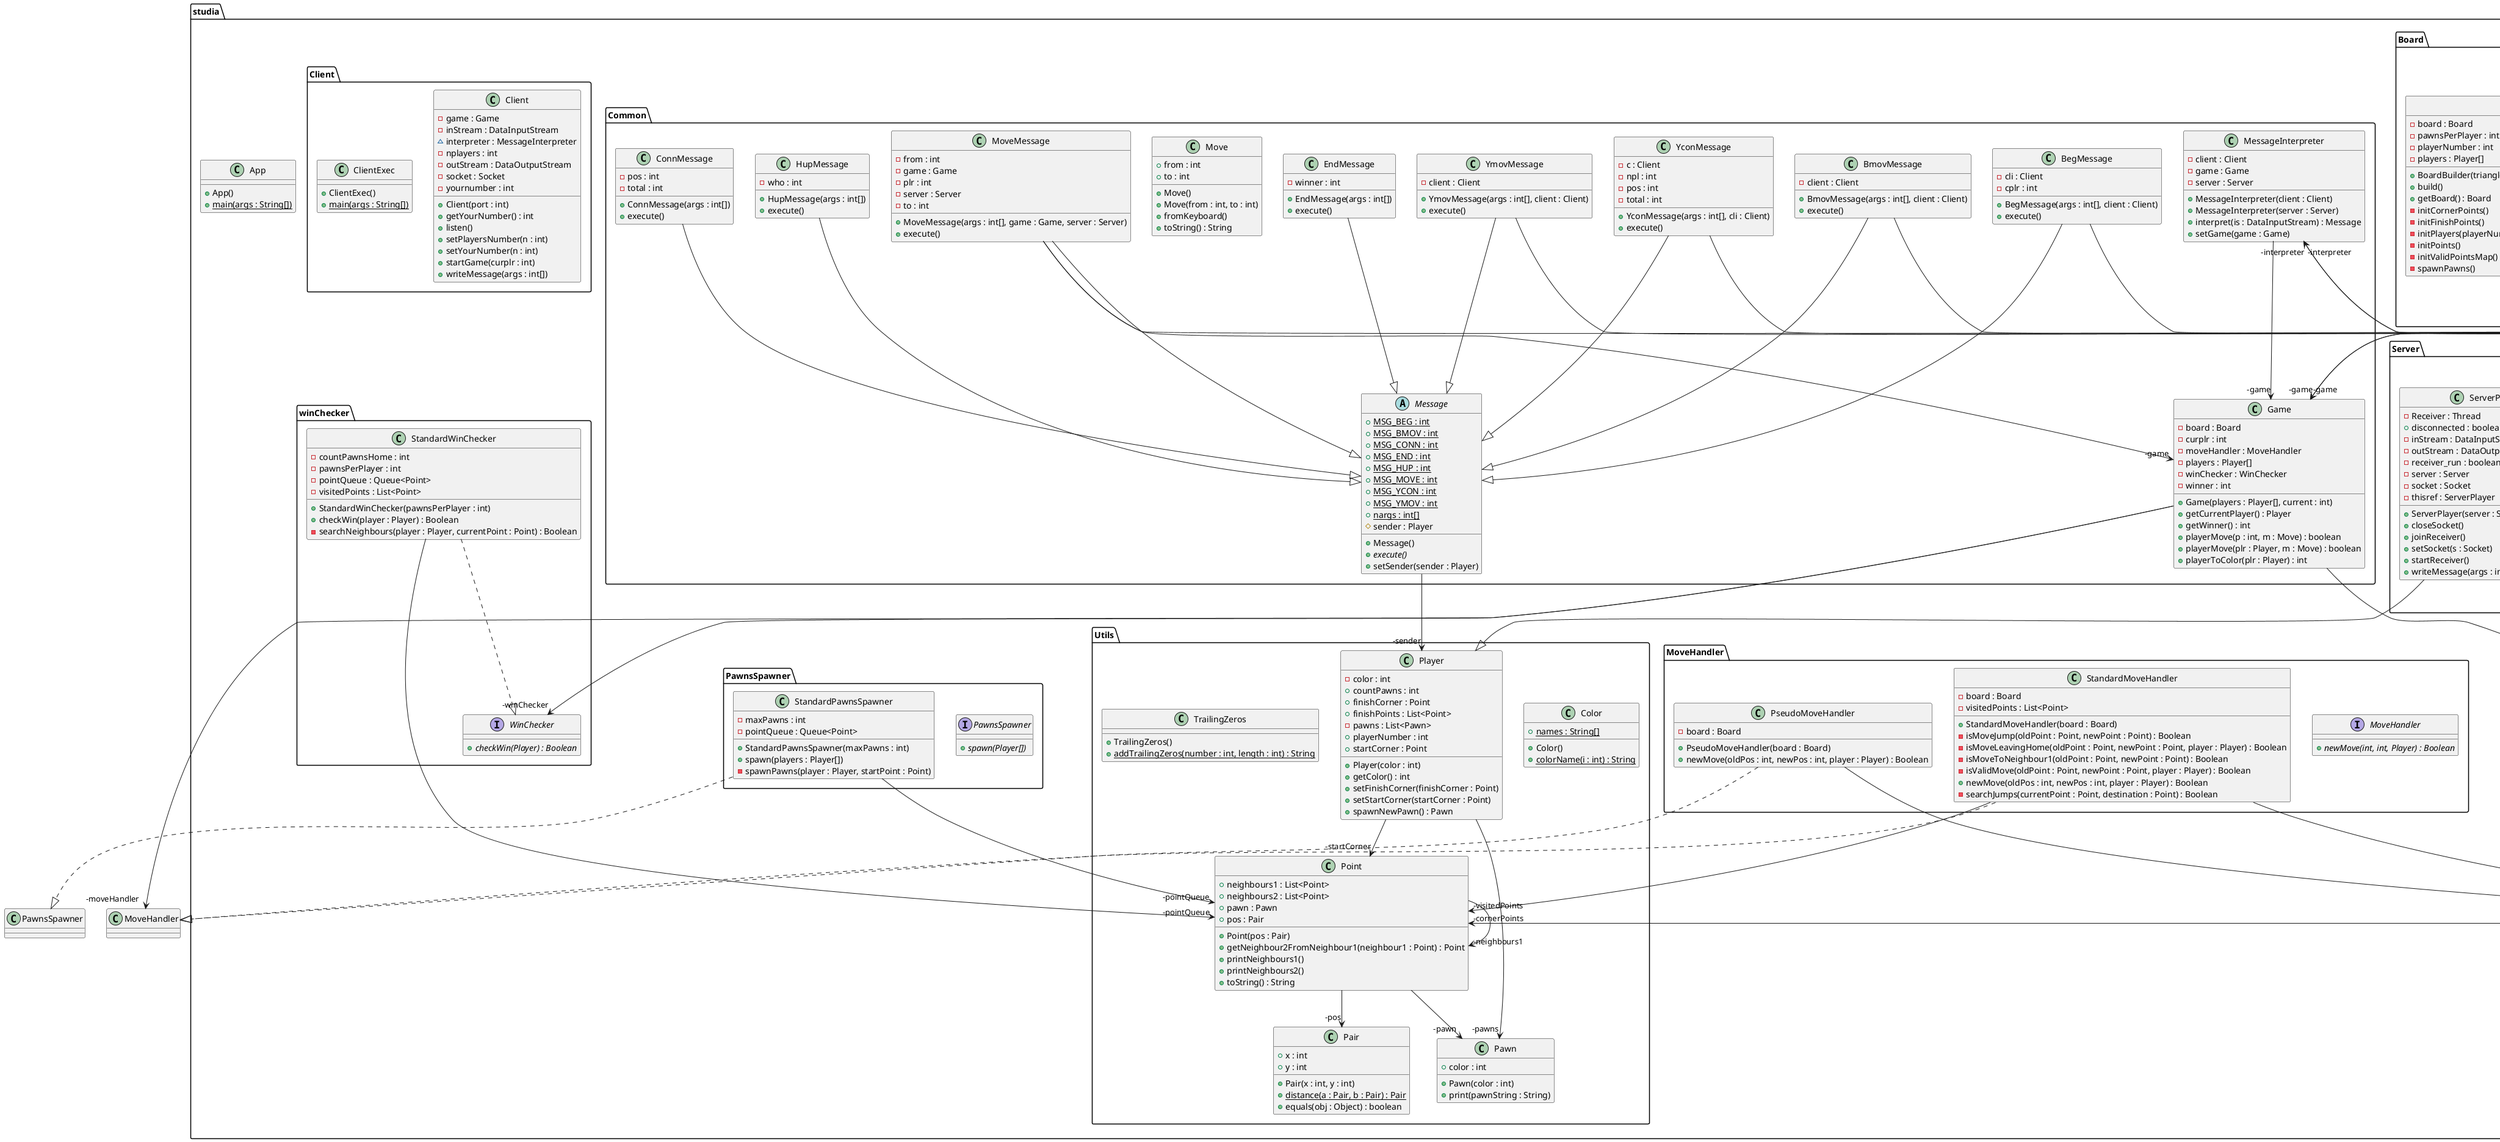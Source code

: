 @startuml
package studia.MoveHandler {
  interface MoveHandler {
    + newMove(int, int, Player) : Boolean {abstract}
  }
  class PseudoMoveHandler {
    - board : Board
    + PseudoMoveHandler(board : Board)
    + newMove(oldPos : int, newPos : int, player : Player) : Boolean
  }
  class StandardMoveHandler {
    - board : Board
    - visitedPoints : List<Point>
    + StandardMoveHandler(board : Board)
    - isMoveJump(oldPoint : Point, newPoint : Point) : Boolean
    - isMoveLeavingHome(oldPoint : Point, newPoint : Point, player : Player) : Boolean
    - isMoveToNeighbour1(oldPoint : Point, newPoint : Point) : Boolean
    - isValidMove(oldPoint : Point, newPoint : Point, player : Player) : Boolean
    + newMove(oldPos : int, newPos : int, player : Player) : Boolean
    - searchJumps(currentPoint : Point, destination : Point) : Boolean
  }
}
package studia.Server {
  class Server {
    - PORT : int
    - connected : Player[]
    - game : Game
    - interpreter : MessageInterpreter
    - nconnected : int
    - nplayers : int
    - serverSocket : ServerSocket
    + Server(port : int, players : int)
    + closeConnections()
    + getConnected() : int
    + getInterpreter() : MessageInterpreter
    + getPlayersNum() : int
    + onClientDisconnect(client : ServerPlayer)
    + onMessage(msg : Message)
    + sendToAll(msg : int[])
    + startGame() : Game
    + waitForConnection()
    + waitForMessages()
  }
  class ServerExec {
    + ServerExec()
    + main(args : String[]) {static}
  }
  class ServerPlayer {
    - Receiver : Thread
    + disconnected : boolean
    - inStream : DataInputStream
    - outStream : DataOutputStream
    - receiver_run : boolean
    - server : Server
    - socket : Socket
    - thisref : ServerPlayer
    + ServerPlayer(server : Server, color : int)
    + closeSocket()
    + joinReceiver()
    + setSocket(s : Socket)
    + startReceiver()
    + writeMessage(args : int[])
  }
}
package studia.PawnsSpawner {
  interface PawnsSpawner {
    + spawn(Player[]) {abstract}
  }
  class StandardPawnsSpawner {
    - maxPawns : int
    - pointQueue : Queue<Point>
    + StandardPawnsSpawner(maxPawns : int)
    + spawn(players : Player[])
    - spawnPawns(player : Player, startPoint : Point)
  }
}
package studia.Common {
  class BegMessage {
    - cli : Client
    - cplr : int
    + BegMessage(args : int[], client : Client)
    + execute()
  }
  class BmovMessage {
    - client : Client
    + BmovMessage(args : int[], client : Client)
    + execute()
  }
  class ConnMessage {
    - pos : int
    - total : int
    + ConnMessage(args : int[])
    + execute()
  }
  class EndMessage {
    - winner : int
    + EndMessage(args : int[])
    + execute()
  }
  class Game {
    - board : Board
    - curplr : int
    - moveHandler : MoveHandler
    - players : Player[]
    - winChecker : WinChecker
    - winner : int
    + Game(players : Player[], current : int)
    + getCurrentPlayer() : Player
    + getWinner() : int
    + playerMove(p : int, m : Move) : boolean
    + playerMove(plr : Player, m : Move) : boolean
    + playerToColor(plr : Player) : int
  }
  class HupMessage {
    - who : int
    + HupMessage(args : int[])
    + execute()
  }
  abstract class Message {
    + MSG_BEG : int {static}
    + MSG_BMOV : int {static}
    + MSG_CONN : int {static}
    + MSG_END : int {static}
    + MSG_HUP : int {static}
    + MSG_MOVE : int {static}
    + MSG_YCON : int {static}
    + MSG_YMOV : int {static}
    + nargs : int[] {static}
    # sender : Player
    + Message()
    + execute() {abstract}
    + setSender(sender : Player)
  }
  class MessageInterpreter {
    - client : Client
    - game : Game
    - server : Server
    + MessageInterpreter(client : Client)
    + MessageInterpreter(server : Server)
    + interpret(is : DataInputStream) : Message
    + setGame(game : Game)
  }
  class Move {
    + from : int
    + to : int
    + Move()
    + Move(from : int, to : int)
    + fromKeyboard()
    + toString() : String
  }
  class MoveMessage {
    - from : int
    - game : Game
    - plr : int
    - server : Server
    - to : int
    + MoveMessage(args : int[], game : Game, server : Server)
    + execute()
  }
  class YconMessage {
    - c : Client
    - npl : int
    - pos : int
    - total : int
    + YconMessage(args : int[], cli : Client)
    + execute()
  }
  class YmovMessage {
    - client : Client
    + YmovMessage(args : int[], client : Client)
    + execute()
  }
}
package studia.Board {
  class Board {
    + cornerPoints : List<Point>
    + height : int
    + length : int
    + players : Player[]
    + points : Point[][]
    + triangleSize : int
    + validPointsMap : Map<Integer, Point>
    + validPointsNumber : int
    + Board()
    + addCornerPoint(point : Point)
    + generateNeighbours1()
    + generateNeighbours2()
    + initPoints()
    + move(oldPoint : Point, newPoint : Point)
    + printBoard()
    + setHeight(height : int)
    + setLength(length : int)
    + setPlayers(players : Player[])
    + setPoint(point : Point, x : int, y : int)
    + setTriangleSize(triangleSize : int)
  }
  class BoardBuilder {
    - board : Board
    - pawnsPerPlayer : int
    - playerNumber : int
    - players : Player[]
    + BoardBuilder(triangleSize : int, players : Player[], pawnsPerPlayer : int)
    + build()
    + getBoard() : Board
    - initCornerPoints()
    - initFinishPoints()
    - initPlayers(playerNumber : int)
    - initPoints()
    - initValidPointsMap()
    - spawnPawns()
  }
}
package studia.winChecker {
  class StandardWinChecker {
    - countPawnsHome : int
    - pawnsPerPlayer : int
    - pointQueue : Queue<Point>
    - visitedPoints : List<Point>
    + StandardWinChecker(pawnsPerPlayer : int)
    + checkWin(player : Player) : Boolean
    - searchNeighbours(player : Player, currentPoint : Point) : Boolean
  }
  interface WinChecker {
    + checkWin(Player) : Boolean {abstract}
  }
}
package studia.Client {
  class Client {
    - game : Game
    - inStream : DataInputStream
    ~ interpreter : MessageInterpreter
    - nplayers : int
    - outStream : DataOutputStream
    - socket : Socket
    - yournumber : int
    + Client(port : int)
    + getYourNumber() : int
    + listen()
    + setPlayersNumber(n : int)
    + setYourNumber(n : int)
    + startGame(curplr : int)
    + writeMessage(args : int[])
  }
  class ClientExec {
    + ClientExec()
    + main(args : String[]) {static}
  }
}
package studia.Utils {
  class Color {
    + names : String[] {static}
    + Color()
    + colorName(i : int) : String {static}
  }
  class Pair {
    + x : int
    + y : int
    + Pair(x : int, y : int)
    + distance(a : Pair, b : Pair) : Pair {static}
    + equals(obj : Object) : boolean
  }
  class Pawn {
    + color : int
    + Pawn(color : int)
    + print(pawnString : String)
  }
  class Player {
    - color : int
    + countPawns : int
    + finishCorner : Point
    + finishPoints : List<Point>
    - pawns : List<Pawn>
    + playerNumber : int
    + startCorner : Point
    + Player(color : int)
    + getColor() : int
    + setFinishCorner(finishCorner : Point)
    + setStartCorner(startCorner : Point)
    + spawnNewPawn() : Pawn
  }
  class Point {
    + neighbours1 : List<Point>
    + neighbours2 : List<Point>
    + pawn : Pawn
    + pos : Pair
    + Point(pos : Pair)
    + getNeighbour2FromNeighbour1(neighbour1 : Point) : Point
    + printNeighbours1()
    + printNeighbours2()
    + toString() : String
  }
  class TrailingZeros {
    + TrailingZeros()
    + addTrailingZeros(number : int, length : int) : String {static}
  }
}
package studia {
  class App {
    + App()
    + main(args : String[]) {static}
  }
}
Player -->  "-startCorner" Point
Point -->  "-pawn" Pawn
Game -->  "-moveHandler" MoveHandler
StandardMoveHandler -->  "-board" Board
Client -->  "-game" Game
Game -->  "-winChecker" WinChecker
Board -->  "-cornerPoints" Point
StandardWinChecker -->  "-pointQueue" Point
StandardMoveHandler -->  "-visitedPoints" Point
YconMessage -->  "-c" Client
Message -->  "-sender" Player
BmovMessage -->  "-client" Client
MessageInterpreter -->  "-game" Game
StandardPawnsSpawner -->  "-pointQueue" Point
PseudoMoveHandler -->  "-board" Board
Game -->  "-board" Board
ServerPlayer -->  "-thisref" ServerPlayer
YmovMessage -->  "-client" Client
MoveMessage -->  "-server" Server
Point -->  "-pos" Pair
Player -->  "-pawns" Pawn
Point -->  "-neighbours1" Point
Server -->  "-game" Game
BoardBuilder -->  "-board" Board
ServerPlayer -->  "-server" Server
BegMessage -->  "-cli" Client
MoveMessage -->  "-game" Game
Client -->  "-interpreter" MessageInterpreter
Server -->  "-interpreter" MessageInterpreter
BegMessage --|> Message 
BmovMessage --|> Message 
ConnMessage --|> Message 
EndMessage --|> Message 
HupMessage --|> Message 
MoveMessage --|> Message 
YconMessage --|> Message 
YmovMessage --|> Message 
PseudoMoveHandler ..|> MoveHandler 
StandardMoveHandler ..|> MoveHandler 
StandardPawnsSpawner ..|> PawnsSpawner 
ServerPlayer --|> Player 
StandardWinChecker ..|> WinChecker 
@enduml